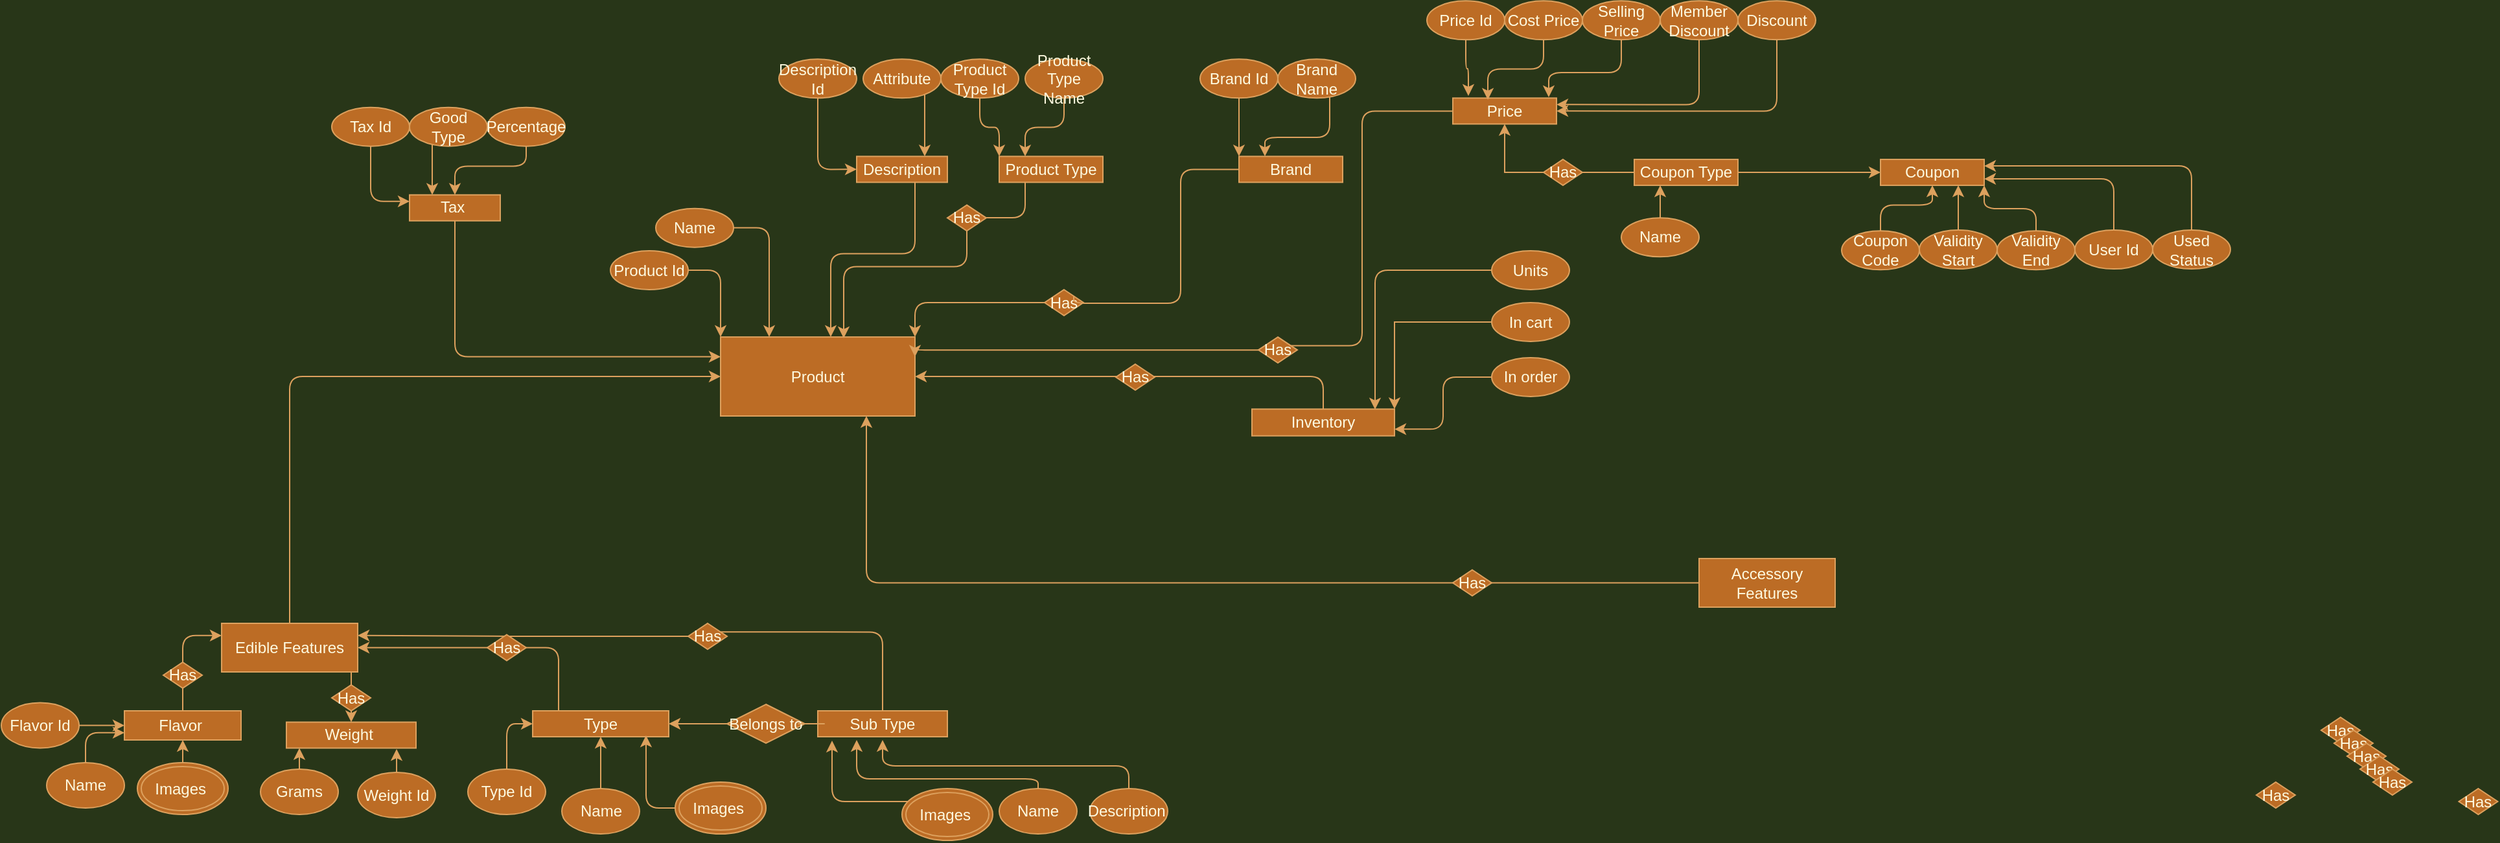 <mxfile version="15.2.7" type="github">
  <diagram id="o0DlsNENsoFimQwdIdRT" name="Page-1">
    <mxGraphModel dx="2274" dy="828" grid="1" gridSize="10" guides="1" tooltips="1" connect="1" arrows="1" fold="1" page="0" pageScale="1" pageWidth="850" pageHeight="1100" background="#283618" math="0" shadow="0">
      <root>
        <mxCell id="0" />
        <mxCell id="1" parent="0" />
        <mxCell id="1HTSOsvzioREoPSIAo-s-49" style="edgeStyle=orthogonalEdgeStyle;curved=0;rounded=1;sketch=0;orthogonalLoop=1;jettySize=auto;html=1;entryX=1;entryY=0.5;entryDx=0;entryDy=0;fontColor=#FEFAE0;strokeColor=#DDA15E;fillColor=#BC6C25;labelBackgroundColor=#283618;" parent="1" source="IQcZgMmbsIFZZEIsL7-R-3" target="6ZJNAHarv_-wQdy6G1yE-23" edge="1">
          <mxGeometry relative="1" as="geometry">
            <Array as="points">
              <mxPoint x="660" y="370" />
            </Array>
          </mxGeometry>
        </mxCell>
        <mxCell id="IQcZgMmbsIFZZEIsL7-R-3" value="Inventory" style="rounded=0;whiteSpace=wrap;html=1;fillColor=#BC6C25;strokeColor=#DDA15E;fontColor=#FEFAE0;" parent="1" vertex="1">
          <mxGeometry x="605" y="394.68" width="110" height="20.63" as="geometry" />
        </mxCell>
        <mxCell id="1HTSOsvzioREoPSIAo-s-165" style="edgeStyle=orthogonalEdgeStyle;sketch=0;orthogonalLoop=1;jettySize=auto;html=1;entryX=0.25;entryY=0;entryDx=0;entryDy=0;fontColor=#FEFAE0;strokeColor=#DDA15E;fillColor=#BC6C25;labelBackgroundColor=#283618;" parent="1" source="IQcZgMmbsIFZZEIsL7-R-6" target="6ZJNAHarv_-wQdy6G1yE-23" edge="1">
          <mxGeometry relative="1" as="geometry">
            <Array as="points">
              <mxPoint x="233" y="255" />
            </Array>
          </mxGeometry>
        </mxCell>
        <mxCell id="IQcZgMmbsIFZZEIsL7-R-6" value="Name" style="ellipse;whiteSpace=wrap;html=1;rotation=0;fillColor=#BC6C25;strokeColor=#DDA15E;fontColor=#FEFAE0;" parent="1" vertex="1">
          <mxGeometry x="145" y="239.84" width="60" height="30" as="geometry" />
        </mxCell>
        <mxCell id="1HTSOsvzioREoPSIAo-s-164" style="edgeStyle=orthogonalEdgeStyle;sketch=0;orthogonalLoop=1;jettySize=auto;html=1;entryX=0;entryY=0;entryDx=0;entryDy=0;fontColor=#FEFAE0;strokeColor=#DDA15E;fillColor=#BC6C25;labelBackgroundColor=#283618;" parent="1" source="IQcZgMmbsIFZZEIsL7-R-14" target="6ZJNAHarv_-wQdy6G1yE-23" edge="1">
          <mxGeometry relative="1" as="geometry" />
        </mxCell>
        <mxCell id="IQcZgMmbsIFZZEIsL7-R-14" value="Product Id" style="ellipse;whiteSpace=wrap;html=1;rotation=0;fillColor=#BC6C25;strokeColor=#DDA15E;fontColor=#FEFAE0;" parent="1" vertex="1">
          <mxGeometry x="110" y="272.5" width="60" height="30" as="geometry" />
        </mxCell>
        <mxCell id="1HTSOsvzioREoPSIAo-s-28" style="edgeStyle=orthogonalEdgeStyle;curved=0;rounded=1;sketch=0;orthogonalLoop=1;jettySize=auto;html=1;fontColor=#FEFAE0;strokeColor=#DDA15E;fillColor=#BC6C25;labelBackgroundColor=#283618;" parent="1" source="6ZJNAHarv_-wQdy6G1yE-3" edge="1">
          <mxGeometry relative="1" as="geometry">
            <mxPoint x="700" y="395" as="targetPoint" />
            <Array as="points">
              <mxPoint x="700" y="288" />
              <mxPoint x="700" y="395" />
            </Array>
          </mxGeometry>
        </mxCell>
        <mxCell id="6ZJNAHarv_-wQdy6G1yE-3" value="Units" style="ellipse;whiteSpace=wrap;html=1;rotation=0;fillColor=#BC6C25;strokeColor=#DDA15E;fontColor=#FEFAE0;" parent="1" vertex="1">
          <mxGeometry x="790" y="272.5" width="60" height="30" as="geometry" />
        </mxCell>
        <mxCell id="6ZJNAHarv_-wQdy6G1yE-10" style="edgeStyle=orthogonalEdgeStyle;rounded=0;orthogonalLoop=1;jettySize=auto;html=1;entryX=1;entryY=0;entryDx=0;entryDy=0;fontColor=#FEFAE0;strokeColor=#DDA15E;labelBackgroundColor=#283618;" parent="1" source="6ZJNAHarv_-wQdy6G1yE-5" target="IQcZgMmbsIFZZEIsL7-R-3" edge="1">
          <mxGeometry relative="1" as="geometry" />
        </mxCell>
        <mxCell id="6ZJNAHarv_-wQdy6G1yE-5" value="In cart" style="ellipse;whiteSpace=wrap;html=1;rotation=0;fillColor=#BC6C25;strokeColor=#DDA15E;fontColor=#FEFAE0;" parent="1" vertex="1">
          <mxGeometry x="790" y="312.5" width="60" height="30" as="geometry" />
        </mxCell>
        <mxCell id="1HTSOsvzioREoPSIAo-s-30" style="edgeStyle=orthogonalEdgeStyle;curved=0;rounded=1;sketch=0;orthogonalLoop=1;jettySize=auto;html=1;entryX=1;entryY=0.75;entryDx=0;entryDy=0;fontColor=#FEFAE0;strokeColor=#DDA15E;fillColor=#BC6C25;labelBackgroundColor=#283618;" parent="1" source="6ZJNAHarv_-wQdy6G1yE-6" target="IQcZgMmbsIFZZEIsL7-R-3" edge="1">
          <mxGeometry relative="1" as="geometry" />
        </mxCell>
        <mxCell id="6ZJNAHarv_-wQdy6G1yE-6" value="In order" style="ellipse;whiteSpace=wrap;html=1;rotation=0;fillColor=#BC6C25;strokeColor=#DDA15E;fontColor=#FEFAE0;" parent="1" vertex="1">
          <mxGeometry x="790" y="355" width="60" height="30" as="geometry" />
        </mxCell>
        <mxCell id="6ZJNAHarv_-wQdy6G1yE-23" value="Product" style="whiteSpace=wrap;html=1;align=center;fontColor=#FEFAE0;fillColor=#BC6C25;strokeColor=#DDA15E;" parent="1" vertex="1">
          <mxGeometry x="195" y="339.05" width="150" height="60.95" as="geometry" />
        </mxCell>
        <mxCell id="1HTSOsvzioREoPSIAo-s-58" style="edgeStyle=orthogonalEdgeStyle;curved=0;rounded=1;sketch=0;orthogonalLoop=1;jettySize=auto;html=1;entryX=1;entryY=0.5;entryDx=0;entryDy=0;fontColor=#FEFAE0;strokeColor=#DDA15E;fillColor=#BC6C25;startArrow=none;labelBackgroundColor=#283618;" parent="1" source="1HTSOsvzioREoPSIAo-s-92" target="1HTSOsvzioREoPSIAo-s-47" edge="1">
          <mxGeometry relative="1" as="geometry" />
        </mxCell>
        <mxCell id="5yPDVFOMv4cVIeS-5JL2-1" value="Type" style="whiteSpace=wrap;html=1;fillColor=#BC6C25;strokeColor=#DDA15E;fontColor=#FEFAE0;" parent="1" vertex="1">
          <mxGeometry x="50" y="627.5" width="105" height="20" as="geometry" />
        </mxCell>
        <mxCell id="1HTSOsvzioREoPSIAo-s-51" style="edgeStyle=orthogonalEdgeStyle;curved=0;rounded=1;sketch=0;orthogonalLoop=1;jettySize=auto;html=1;entryX=1;entryY=0.5;entryDx=0;entryDy=0;fontColor=#FEFAE0;strokeColor=#DDA15E;fillColor=#BC6C25;startArrow=none;labelBackgroundColor=#283618;" parent="1" source="1HTSOsvzioREoPSIAo-s-97" target="5yPDVFOMv4cVIeS-5JL2-1" edge="1">
          <mxGeometry relative="1" as="geometry" />
        </mxCell>
        <mxCell id="1HTSOsvzioREoPSIAo-s-59" style="edgeStyle=orthogonalEdgeStyle;curved=0;rounded=1;sketch=0;orthogonalLoop=1;jettySize=auto;html=1;entryX=1;entryY=0.25;entryDx=0;entryDy=0;fontColor=#FEFAE0;strokeColor=#DDA15E;fillColor=#BC6C25;startArrow=none;labelBackgroundColor=#283618;" parent="1" source="1HTSOsvzioREoPSIAo-s-93" target="1HTSOsvzioREoPSIAo-s-47" edge="1">
          <mxGeometry relative="1" as="geometry">
            <Array as="points" />
          </mxGeometry>
        </mxCell>
        <mxCell id="5yPDVFOMv4cVIeS-5JL2-2" value="Sub Type" style="whiteSpace=wrap;html=1;fillColor=#BC6C25;strokeColor=#DDA15E;fontColor=#FEFAE0;" parent="1" vertex="1">
          <mxGeometry x="270" y="627.5" width="100" height="20" as="geometry" />
        </mxCell>
        <mxCell id="1HTSOsvzioREoPSIAo-s-56" style="edgeStyle=orthogonalEdgeStyle;curved=0;rounded=1;sketch=0;orthogonalLoop=1;jettySize=auto;html=1;entryX=0;entryY=0.25;entryDx=0;entryDy=0;fontColor=#FEFAE0;strokeColor=#DDA15E;fillColor=#BC6C25;labelBackgroundColor=#283618;" parent="1" source="5yPDVFOMv4cVIeS-5JL2-8" target="1HTSOsvzioREoPSIAo-s-47" edge="1">
          <mxGeometry relative="1" as="geometry" />
        </mxCell>
        <mxCell id="5yPDVFOMv4cVIeS-5JL2-8" value="Flavor&amp;nbsp;" style="whiteSpace=wrap;html=1;fillColor=#BC6C25;strokeColor=#DDA15E;fontColor=#FEFAE0;" parent="1" vertex="1">
          <mxGeometry x="-265" y="627.5" width="90" height="22.5" as="geometry" />
        </mxCell>
        <mxCell id="1HTSOsvzioREoPSIAo-s-57" style="edgeStyle=orthogonalEdgeStyle;curved=0;rounded=1;sketch=0;orthogonalLoop=1;jettySize=auto;html=1;entryX=1;entryY=0.75;entryDx=0;entryDy=0;fontColor=#FEFAE0;strokeColor=#DDA15E;fillColor=#BC6C25;startArrow=none;labelBackgroundColor=#283618;" parent="1" source="1HTSOsvzioREoPSIAo-s-85" target="1HTSOsvzioREoPSIAo-s-47" edge="1">
          <mxGeometry relative="1" as="geometry" />
        </mxCell>
        <mxCell id="5yPDVFOMv4cVIeS-5JL2-9" value="Weight&amp;nbsp;" style="whiteSpace=wrap;html=1;fillColor=#BC6C25;strokeColor=#DDA15E;fontColor=#FEFAE0;" parent="1" vertex="1">
          <mxGeometry x="-140" y="636.25" width="100" height="20" as="geometry" />
        </mxCell>
        <mxCell id="1HTSOsvzioREoPSIAo-s-80" style="edgeStyle=orthogonalEdgeStyle;curved=0;rounded=1;sketch=0;orthogonalLoop=1;jettySize=auto;html=1;entryX=0.11;entryY=1.15;entryDx=0;entryDy=0;entryPerimeter=0;fontColor=#FEFAE0;strokeColor=#DDA15E;fillColor=#BC6C25;labelBackgroundColor=#283618;" parent="1" source="5yPDVFOMv4cVIeS-5JL2-30" target="5yPDVFOMv4cVIeS-5JL2-2" edge="1">
          <mxGeometry relative="1" as="geometry">
            <Array as="points">
              <mxPoint x="281" y="697.5" />
            </Array>
          </mxGeometry>
        </mxCell>
        <mxCell id="5yPDVFOMv4cVIeS-5JL2-30" value="Images&amp;nbsp;" style="ellipse;shape=doubleEllipse;margin=3;whiteSpace=wrap;html=1;align=center;rounded=0;sketch=0;fontColor=#FEFAE0;strokeColor=#DDA15E;fillColor=#BC6C25;" parent="1" vertex="1">
          <mxGeometry x="335" y="687.5" width="70" height="40" as="geometry" />
        </mxCell>
        <mxCell id="1HTSOsvzioREoPSIAo-s-102" style="edgeStyle=orthogonalEdgeStyle;curved=0;rounded=1;sketch=0;orthogonalLoop=1;jettySize=auto;html=1;fontColor=#FEFAE0;strokeColor=#DDA15E;fillColor=#BC6C25;labelBackgroundColor=#283618;" parent="1" source="5yPDVFOMv4cVIeS-5JL2-31" edge="1">
          <mxGeometry relative="1" as="geometry">
            <mxPoint x="320" y="650" as="targetPoint" />
            <Array as="points">
              <mxPoint x="510" y="670" />
              <mxPoint x="320" y="670" />
            </Array>
          </mxGeometry>
        </mxCell>
        <mxCell id="5yPDVFOMv4cVIeS-5JL2-31" value="Description&amp;nbsp;" style="ellipse;whiteSpace=wrap;html=1;rotation=0;fillColor=#BC6C25;strokeColor=#DDA15E;fontColor=#FEFAE0;" parent="1" vertex="1">
          <mxGeometry x="480" y="687.5" width="60" height="35" as="geometry" />
        </mxCell>
        <mxCell id="1HTSOsvzioREoPSIAo-s-101" style="edgeStyle=orthogonalEdgeStyle;curved=0;rounded=1;sketch=0;orthogonalLoop=1;jettySize=auto;html=1;fontColor=#FEFAE0;strokeColor=#DDA15E;fillColor=#BC6C25;labelBackgroundColor=#283618;" parent="1" source="5yPDVFOMv4cVIeS-5JL2-32" edge="1">
          <mxGeometry relative="1" as="geometry">
            <mxPoint x="300" y="650" as="targetPoint" />
            <Array as="points">
              <mxPoint x="440" y="680" />
              <mxPoint x="300" y="680" />
            </Array>
          </mxGeometry>
        </mxCell>
        <mxCell id="5yPDVFOMv4cVIeS-5JL2-32" value="Name" style="ellipse;whiteSpace=wrap;html=1;rotation=0;fillColor=#BC6C25;strokeColor=#DDA15E;fontColor=#FEFAE0;" parent="1" vertex="1">
          <mxGeometry x="410" y="687.5" width="60" height="35" as="geometry" />
        </mxCell>
        <mxCell id="1HTSOsvzioREoPSIAo-s-9" style="edgeStyle=orthogonalEdgeStyle;curved=0;rounded=1;sketch=0;orthogonalLoop=1;jettySize=auto;html=1;fontColor=#FEFAE0;strokeColor=#DDA15E;fillColor=#BC6C25;labelBackgroundColor=#283618;" parent="1" source="1HTSOsvzioREoPSIAo-s-4" edge="1">
          <mxGeometry relative="1" as="geometry">
            <mxPoint x="280" y="339" as="targetPoint" />
            <Array as="points">
              <mxPoint x="345" y="274.68" />
              <mxPoint x="280" y="274.68" />
            </Array>
          </mxGeometry>
        </mxCell>
        <mxCell id="1HTSOsvzioREoPSIAo-s-4" value="Description" style="whiteSpace=wrap;html=1;align=center;fillColor=#BC6C25;strokeColor=#DDA15E;fontColor=#FEFAE0;" parent="1" vertex="1">
          <mxGeometry x="300" y="199.68" width="70" height="20" as="geometry" />
        </mxCell>
        <mxCell id="1HTSOsvzioREoPSIAo-s-10" style="edgeStyle=orthogonalEdgeStyle;curved=0;rounded=1;sketch=0;orthogonalLoop=1;jettySize=auto;html=1;fontColor=#FEFAE0;strokeColor=#DDA15E;fillColor=#BC6C25;startArrow=none;labelBackgroundColor=#283618;" parent="1" source="1HTSOsvzioREoPSIAo-s-91" edge="1">
          <mxGeometry relative="1" as="geometry">
            <mxPoint x="290" y="340" as="targetPoint" />
            <Array as="points">
              <mxPoint x="290" y="284.68" />
            </Array>
          </mxGeometry>
        </mxCell>
        <mxCell id="1HTSOsvzioREoPSIAo-s-5" value="Product Type" style="whiteSpace=wrap;html=1;align=center;fillColor=#BC6C25;strokeColor=#DDA15E;fontColor=#FEFAE0;" parent="1" vertex="1">
          <mxGeometry x="410" y="199.68" width="80" height="20" as="geometry" />
        </mxCell>
        <mxCell id="1HTSOsvzioREoPSIAo-s-11" style="edgeStyle=orthogonalEdgeStyle;curved=0;rounded=1;sketch=0;orthogonalLoop=1;jettySize=auto;html=1;entryX=1;entryY=0;entryDx=0;entryDy=0;fontColor=#FEFAE0;strokeColor=#DDA15E;fillColor=#BC6C25;startArrow=none;labelBackgroundColor=#283618;" parent="1" source="1HTSOsvzioREoPSIAo-s-90" target="6ZJNAHarv_-wQdy6G1yE-23" edge="1">
          <mxGeometry relative="1" as="geometry">
            <Array as="points" />
          </mxGeometry>
        </mxCell>
        <mxCell id="1HTSOsvzioREoPSIAo-s-6" value="Brand" style="whiteSpace=wrap;html=1;align=center;fillColor=#BC6C25;strokeColor=#DDA15E;fontColor=#FEFAE0;" parent="1" vertex="1">
          <mxGeometry x="595" y="199.68" width="80" height="20" as="geometry" />
        </mxCell>
        <mxCell id="1HTSOsvzioREoPSIAo-s-12" style="edgeStyle=orthogonalEdgeStyle;curved=0;rounded=1;sketch=0;orthogonalLoop=1;jettySize=auto;html=1;exitX=0.5;exitY=1;exitDx=0;exitDy=0;fontColor=#FEFAE0;strokeColor=#DDA15E;fillColor=#BC6C25;labelBackgroundColor=#283618;" parent="1" source="1HTSOsvzioREoPSIAo-s-5" target="1HTSOsvzioREoPSIAo-s-5" edge="1">
          <mxGeometry relative="1" as="geometry" />
        </mxCell>
        <mxCell id="1HTSOsvzioREoPSIAo-s-15" style="edgeStyle=orthogonalEdgeStyle;curved=0;rounded=1;sketch=0;orthogonalLoop=1;jettySize=auto;html=1;entryX=0;entryY=0.5;entryDx=0;entryDy=0;fontColor=#FEFAE0;strokeColor=#DDA15E;fillColor=#BC6C25;labelBackgroundColor=#283618;" parent="1" source="1HTSOsvzioREoPSIAo-s-13" target="1HTSOsvzioREoPSIAo-s-4" edge="1">
          <mxGeometry relative="1" as="geometry" />
        </mxCell>
        <mxCell id="1HTSOsvzioREoPSIAo-s-13" value="Description Id" style="ellipse;whiteSpace=wrap;html=1;rotation=0;fillColor=#BC6C25;strokeColor=#DDA15E;fontColor=#FEFAE0;" parent="1" vertex="1">
          <mxGeometry x="240" y="124.68" width="60" height="30" as="geometry" />
        </mxCell>
        <mxCell id="1HTSOsvzioREoPSIAo-s-16" style="edgeStyle=orthogonalEdgeStyle;curved=0;rounded=1;sketch=0;orthogonalLoop=1;jettySize=auto;html=1;entryX=0.75;entryY=0;entryDx=0;entryDy=0;fontColor=#FEFAE0;strokeColor=#DDA15E;fillColor=#BC6C25;labelBackgroundColor=#283618;" parent="1" source="1HTSOsvzioREoPSIAo-s-14" target="1HTSOsvzioREoPSIAo-s-4" edge="1">
          <mxGeometry relative="1" as="geometry">
            <Array as="points">
              <mxPoint x="353" y="180" />
            </Array>
          </mxGeometry>
        </mxCell>
        <mxCell id="1HTSOsvzioREoPSIAo-s-14" value="Attribute" style="ellipse;whiteSpace=wrap;html=1;rotation=0;fillColor=#BC6C25;strokeColor=#DDA15E;fontColor=#FEFAE0;" parent="1" vertex="1">
          <mxGeometry x="305" y="124.68" width="60" height="30" as="geometry" />
        </mxCell>
        <mxCell id="1HTSOsvzioREoPSIAo-s-19" style="edgeStyle=orthogonalEdgeStyle;curved=0;rounded=1;sketch=0;orthogonalLoop=1;jettySize=auto;html=1;fontColor=#FEFAE0;strokeColor=#DDA15E;fillColor=#BC6C25;entryX=0;entryY=0;entryDx=0;entryDy=0;labelBackgroundColor=#283618;" parent="1" source="1HTSOsvzioREoPSIAo-s-17" target="1HTSOsvzioREoPSIAo-s-5" edge="1">
          <mxGeometry relative="1" as="geometry">
            <mxPoint x="410" y="194.68" as="targetPoint" />
          </mxGeometry>
        </mxCell>
        <mxCell id="1HTSOsvzioREoPSIAo-s-17" value="Product Type Id" style="ellipse;whiteSpace=wrap;html=1;rotation=0;fillColor=#BC6C25;strokeColor=#DDA15E;fontColor=#FEFAE0;" parent="1" vertex="1">
          <mxGeometry x="365" y="124.68" width="60" height="30" as="geometry" />
        </mxCell>
        <mxCell id="1HTSOsvzioREoPSIAo-s-20" style="edgeStyle=orthogonalEdgeStyle;curved=0;rounded=1;sketch=0;orthogonalLoop=1;jettySize=auto;html=1;entryX=0.25;entryY=0;entryDx=0;entryDy=0;fontColor=#FEFAE0;strokeColor=#DDA15E;fillColor=#BC6C25;labelBackgroundColor=#283618;" parent="1" source="1HTSOsvzioREoPSIAo-s-18" target="1HTSOsvzioREoPSIAo-s-5" edge="1">
          <mxGeometry relative="1" as="geometry" />
        </mxCell>
        <mxCell id="1HTSOsvzioREoPSIAo-s-18" value="Product Type Name" style="ellipse;whiteSpace=wrap;html=1;rotation=0;fillColor=#BC6C25;strokeColor=#DDA15E;fontColor=#FEFAE0;" parent="1" vertex="1">
          <mxGeometry x="430" y="124.68" width="60" height="30" as="geometry" />
        </mxCell>
        <mxCell id="1HTSOsvzioREoPSIAo-s-25" style="edgeStyle=orthogonalEdgeStyle;curved=0;rounded=1;sketch=0;orthogonalLoop=1;jettySize=auto;html=1;entryX=0.25;entryY=0;entryDx=0;entryDy=0;fontColor=#FEFAE0;strokeColor=#DDA15E;fillColor=#BC6C25;labelBackgroundColor=#283618;" parent="1" source="1HTSOsvzioREoPSIAo-s-21" target="1HTSOsvzioREoPSIAo-s-6" edge="1">
          <mxGeometry relative="1" as="geometry">
            <Array as="points">
              <mxPoint x="665" y="185" />
              <mxPoint x="615" y="185" />
            </Array>
          </mxGeometry>
        </mxCell>
        <mxCell id="1HTSOsvzioREoPSIAo-s-21" value="Brand Name" style="ellipse;whiteSpace=wrap;html=1;rotation=0;fillColor=#BC6C25;strokeColor=#DDA15E;fontColor=#FEFAE0;" parent="1" vertex="1">
          <mxGeometry x="625" y="124.68" width="60" height="30" as="geometry" />
        </mxCell>
        <mxCell id="1HTSOsvzioREoPSIAo-s-24" style="edgeStyle=orthogonalEdgeStyle;curved=0;rounded=1;sketch=0;orthogonalLoop=1;jettySize=auto;html=1;entryX=0;entryY=0;entryDx=0;entryDy=0;fontColor=#FEFAE0;strokeColor=#DDA15E;fillColor=#BC6C25;labelBackgroundColor=#283618;" parent="1" source="1HTSOsvzioREoPSIAo-s-22" target="1HTSOsvzioREoPSIAo-s-6" edge="1">
          <mxGeometry relative="1" as="geometry" />
        </mxCell>
        <mxCell id="1HTSOsvzioREoPSIAo-s-22" value="Brand Id" style="ellipse;whiteSpace=wrap;html=1;rotation=0;fillColor=#BC6C25;strokeColor=#DDA15E;fontColor=#FEFAE0;" parent="1" vertex="1">
          <mxGeometry x="565" y="124.68" width="60" height="30" as="geometry" />
        </mxCell>
        <mxCell id="1HTSOsvzioREoPSIAo-s-48" style="edgeStyle=orthogonalEdgeStyle;curved=0;rounded=1;sketch=0;orthogonalLoop=1;jettySize=auto;html=1;entryX=1;entryY=0.25;entryDx=0;entryDy=0;fontColor=#FEFAE0;strokeColor=#DDA15E;fillColor=#BC6C25;startArrow=none;labelBackgroundColor=#283618;" parent="1" source="1HTSOsvzioREoPSIAo-s-89" target="6ZJNAHarv_-wQdy6G1yE-23" edge="1">
          <mxGeometry relative="1" as="geometry">
            <Array as="points">
              <mxPoint x="345" y="350" />
            </Array>
          </mxGeometry>
        </mxCell>
        <mxCell id="1HTSOsvzioREoPSIAo-s-31" value="Price" style="whiteSpace=wrap;html=1;align=center;fillColor=#BC6C25;strokeColor=#DDA15E;fontColor=#FEFAE0;" parent="1" vertex="1">
          <mxGeometry x="760" y="154.68" width="80" height="20" as="geometry" />
        </mxCell>
        <mxCell id="1HTSOsvzioREoPSIAo-s-35" style="edgeStyle=orthogonalEdgeStyle;curved=0;rounded=1;sketch=0;orthogonalLoop=1;jettySize=auto;html=1;entryX=0.15;entryY=-0.084;entryDx=0;entryDy=0;entryPerimeter=0;fontColor=#FEFAE0;strokeColor=#DDA15E;fillColor=#BC6C25;labelBackgroundColor=#283618;" parent="1" source="1HTSOsvzioREoPSIAo-s-32" target="1HTSOsvzioREoPSIAo-s-31" edge="1">
          <mxGeometry relative="1" as="geometry">
            <Array as="points">
              <mxPoint x="770" y="132" />
              <mxPoint x="772" y="132" />
            </Array>
          </mxGeometry>
        </mxCell>
        <mxCell id="1HTSOsvzioREoPSIAo-s-32" value="Price Id" style="ellipse;whiteSpace=wrap;html=1;rotation=0;fillColor=#BC6C25;strokeColor=#DDA15E;fontColor=#FEFAE0;" parent="1" vertex="1">
          <mxGeometry x="740" y="79.68" width="60" height="30" as="geometry" />
        </mxCell>
        <mxCell id="1HTSOsvzioREoPSIAo-s-36" style="edgeStyle=orthogonalEdgeStyle;curved=0;rounded=1;sketch=0;orthogonalLoop=1;jettySize=auto;html=1;entryX=0.338;entryY=0.066;entryDx=0;entryDy=0;entryPerimeter=0;fontColor=#FEFAE0;strokeColor=#DDA15E;fillColor=#BC6C25;labelBackgroundColor=#283618;" parent="1" source="1HTSOsvzioREoPSIAo-s-33" target="1HTSOsvzioREoPSIAo-s-31" edge="1">
          <mxGeometry relative="1" as="geometry" />
        </mxCell>
        <mxCell id="1HTSOsvzioREoPSIAo-s-33" value="Cost Price" style="ellipse;whiteSpace=wrap;html=1;rotation=0;fillColor=#BC6C25;strokeColor=#DDA15E;fontColor=#FEFAE0;" parent="1" vertex="1">
          <mxGeometry x="800" y="79.68" width="60" height="30" as="geometry" />
        </mxCell>
        <mxCell id="1HTSOsvzioREoPSIAo-s-37" style="edgeStyle=orthogonalEdgeStyle;curved=0;rounded=1;sketch=0;orthogonalLoop=1;jettySize=auto;html=1;entryX=0.925;entryY=-0.034;entryDx=0;entryDy=0;entryPerimeter=0;fontColor=#FEFAE0;strokeColor=#DDA15E;fillColor=#BC6C25;labelBackgroundColor=#283618;" parent="1" source="1HTSOsvzioREoPSIAo-s-34" target="1HTSOsvzioREoPSIAo-s-31" edge="1">
          <mxGeometry relative="1" as="geometry">
            <Array as="points">
              <mxPoint x="890" y="135" />
              <mxPoint x="834" y="135" />
            </Array>
          </mxGeometry>
        </mxCell>
        <mxCell id="1HTSOsvzioREoPSIAo-s-34" value="Selling Price" style="ellipse;whiteSpace=wrap;html=1;rotation=0;fillColor=#BC6C25;strokeColor=#DDA15E;fontColor=#FEFAE0;" parent="1" vertex="1">
          <mxGeometry x="860" y="79.68" width="60" height="30" as="geometry" />
        </mxCell>
        <mxCell id="1HTSOsvzioREoPSIAo-s-40" style="edgeStyle=orthogonalEdgeStyle;curved=0;rounded=1;sketch=0;orthogonalLoop=1;jettySize=auto;html=1;entryX=0;entryY=0.25;entryDx=0;entryDy=0;fontColor=#FEFAE0;strokeColor=#DDA15E;fillColor=#BC6C25;labelBackgroundColor=#283618;" parent="1" source="1HTSOsvzioREoPSIAo-s-39" target="6ZJNAHarv_-wQdy6G1yE-23" edge="1">
          <mxGeometry relative="1" as="geometry">
            <Array as="points">
              <mxPoint x="-10" y="354" />
            </Array>
          </mxGeometry>
        </mxCell>
        <mxCell id="1HTSOsvzioREoPSIAo-s-39" value="Tax&amp;nbsp;" style="whiteSpace=wrap;html=1;align=center;fillColor=#BC6C25;strokeColor=#DDA15E;fontColor=#FEFAE0;" parent="1" vertex="1">
          <mxGeometry x="-45" y="229.37" width="70" height="20" as="geometry" />
        </mxCell>
        <mxCell id="1HTSOsvzioREoPSIAo-s-44" style="edgeStyle=orthogonalEdgeStyle;curved=0;rounded=1;sketch=0;orthogonalLoop=1;jettySize=auto;html=1;entryX=0;entryY=0.25;entryDx=0;entryDy=0;fontColor=#FEFAE0;strokeColor=#DDA15E;fillColor=#BC6C25;labelBackgroundColor=#283618;" parent="1" source="1HTSOsvzioREoPSIAo-s-41" target="1HTSOsvzioREoPSIAo-s-39" edge="1">
          <mxGeometry relative="1" as="geometry" />
        </mxCell>
        <mxCell id="1HTSOsvzioREoPSIAo-s-41" value="Tax Id" style="ellipse;whiteSpace=wrap;html=1;rotation=0;fillColor=#BC6C25;strokeColor=#DDA15E;fontColor=#FEFAE0;" parent="1" vertex="1">
          <mxGeometry x="-105" y="161.87" width="60" height="30" as="geometry" />
        </mxCell>
        <mxCell id="1HTSOsvzioREoPSIAo-s-45" style="edgeStyle=orthogonalEdgeStyle;curved=0;rounded=1;sketch=0;orthogonalLoop=1;jettySize=auto;html=1;entryX=0.25;entryY=0;entryDx=0;entryDy=0;fontColor=#FEFAE0;strokeColor=#DDA15E;fillColor=#BC6C25;labelBackgroundColor=#283618;" parent="1" source="1HTSOsvzioREoPSIAo-s-42" target="1HTSOsvzioREoPSIAo-s-39" edge="1">
          <mxGeometry relative="1" as="geometry">
            <Array as="points">
              <mxPoint x="-27" y="212.19" />
            </Array>
          </mxGeometry>
        </mxCell>
        <mxCell id="1HTSOsvzioREoPSIAo-s-42" value="Good Type" style="ellipse;whiteSpace=wrap;html=1;rotation=0;fillColor=#BC6C25;strokeColor=#DDA15E;fontColor=#FEFAE0;" parent="1" vertex="1">
          <mxGeometry x="-45" y="161.87" width="60" height="30" as="geometry" />
        </mxCell>
        <mxCell id="1HTSOsvzioREoPSIAo-s-46" style="edgeStyle=orthogonalEdgeStyle;curved=0;rounded=1;sketch=0;orthogonalLoop=1;jettySize=auto;html=1;fontColor=#FEFAE0;strokeColor=#DDA15E;fillColor=#BC6C25;labelBackgroundColor=#283618;" parent="1" target="1HTSOsvzioREoPSIAo-s-39" edge="1">
          <mxGeometry relative="1" as="geometry">
            <mxPoint x="45" y="191.87" as="sourcePoint" />
            <Array as="points">
              <mxPoint x="45" y="207.19" />
              <mxPoint x="-10" y="207.19" />
            </Array>
          </mxGeometry>
        </mxCell>
        <mxCell id="1HTSOsvzioREoPSIAo-s-43" value="Percentage" style="ellipse;whiteSpace=wrap;html=1;rotation=0;fillColor=#BC6C25;strokeColor=#DDA15E;fontColor=#FEFAE0;" parent="1" vertex="1">
          <mxGeometry x="15" y="161.87" width="60" height="30" as="geometry" />
        </mxCell>
        <mxCell id="1HTSOsvzioREoPSIAo-s-169" style="edgeStyle=orthogonalEdgeStyle;sketch=0;orthogonalLoop=1;jettySize=auto;html=1;entryX=0;entryY=0.5;entryDx=0;entryDy=0;fontColor=#FEFAE0;strokeColor=#DDA15E;fillColor=#BC6C25;labelBackgroundColor=#283618;" parent="1" source="1HTSOsvzioREoPSIAo-s-47" target="6ZJNAHarv_-wQdy6G1yE-23" edge="1">
          <mxGeometry relative="1" as="geometry">
            <Array as="points">
              <mxPoint x="-137" y="370" />
            </Array>
          </mxGeometry>
        </mxCell>
        <mxCell id="1HTSOsvzioREoPSIAo-s-47" value="Edible Features" style="whiteSpace=wrap;html=1;fillColor=#BC6C25;strokeColor=#DDA15E;fontColor=#FEFAE0;" parent="1" vertex="1">
          <mxGeometry x="-190" y="560" width="105" height="37.5" as="geometry" />
        </mxCell>
        <mxCell id="1HTSOsvzioREoPSIAo-s-82" style="edgeStyle=orthogonalEdgeStyle;curved=0;rounded=1;sketch=0;orthogonalLoop=1;jettySize=auto;html=1;entryX=0.75;entryY=1;entryDx=0;entryDy=0;fontColor=#FEFAE0;strokeColor=#DDA15E;fillColor=#BC6C25;labelBackgroundColor=#283618;" parent="1" source="1HTSOsvzioREoPSIAo-s-50" target="6ZJNAHarv_-wQdy6G1yE-23" edge="1">
          <mxGeometry relative="1" as="geometry" />
        </mxCell>
        <mxCell id="1HTSOsvzioREoPSIAo-s-50" value="Accessory Features" style="whiteSpace=wrap;html=1;fillColor=#BC6C25;strokeColor=#DDA15E;fontColor=#FEFAE0;" parent="1" vertex="1">
          <mxGeometry x="950" y="510" width="105" height="37.5" as="geometry" />
        </mxCell>
        <mxCell id="1HTSOsvzioREoPSIAo-s-176" style="edgeStyle=orthogonalEdgeStyle;sketch=0;orthogonalLoop=1;jettySize=auto;html=1;entryX=0;entryY=0.75;entryDx=0;entryDy=0;fontColor=#FEFAE0;strokeColor=#DDA15E;fillColor=#BC6C25;labelBackgroundColor=#283618;" parent="1" source="1HTSOsvzioREoPSIAo-s-60" target="5yPDVFOMv4cVIeS-5JL2-8" edge="1">
          <mxGeometry relative="1" as="geometry" />
        </mxCell>
        <mxCell id="1HTSOsvzioREoPSIAo-s-60" value="Name" style="ellipse;whiteSpace=wrap;html=1;rotation=0;fillColor=#BC6C25;strokeColor=#DDA15E;fontColor=#FEFAE0;" parent="1" vertex="1">
          <mxGeometry x="-325" y="667.5" width="60" height="35" as="geometry" />
        </mxCell>
        <mxCell id="1HTSOsvzioREoPSIAo-s-68" style="edgeStyle=orthogonalEdgeStyle;curved=0;rounded=1;sketch=0;orthogonalLoop=1;jettySize=auto;html=1;entryX=0.5;entryY=1;entryDx=0;entryDy=0;fontColor=#FEFAE0;strokeColor=#DDA15E;fillColor=#BC6C25;labelBackgroundColor=#283618;" parent="1" source="1HTSOsvzioREoPSIAo-s-61" target="5yPDVFOMv4cVIeS-5JL2-8" edge="1">
          <mxGeometry relative="1" as="geometry" />
        </mxCell>
        <mxCell id="1HTSOsvzioREoPSIAo-s-61" value="Images&amp;nbsp;" style="ellipse;shape=doubleEllipse;margin=3;whiteSpace=wrap;html=1;align=center;rounded=0;sketch=0;fontColor=#FEFAE0;strokeColor=#DDA15E;fillColor=#BC6C25;" parent="1" vertex="1">
          <mxGeometry x="-255" y="667.5" width="70" height="40" as="geometry" />
        </mxCell>
        <mxCell id="1HTSOsvzioREoPSIAo-s-69" style="edgeStyle=orthogonalEdgeStyle;curved=0;rounded=1;sketch=0;orthogonalLoop=1;jettySize=auto;html=1;entryX=0.1;entryY=1;entryDx=0;entryDy=0;entryPerimeter=0;fontColor=#FEFAE0;strokeColor=#DDA15E;fillColor=#BC6C25;labelBackgroundColor=#283618;" parent="1" source="1HTSOsvzioREoPSIAo-s-62" target="5yPDVFOMv4cVIeS-5JL2-9" edge="1">
          <mxGeometry relative="1" as="geometry" />
        </mxCell>
        <mxCell id="1HTSOsvzioREoPSIAo-s-62" value="Grams" style="ellipse;whiteSpace=wrap;html=1;rotation=0;fillColor=#BC6C25;strokeColor=#DDA15E;fontColor=#FEFAE0;" parent="1" vertex="1">
          <mxGeometry x="-160" y="672.5" width="60" height="35" as="geometry" />
        </mxCell>
        <mxCell id="1HTSOsvzioREoPSIAo-s-168" style="edgeStyle=orthogonalEdgeStyle;sketch=0;orthogonalLoop=1;jettySize=auto;html=1;entryX=0.85;entryY=1.038;entryDx=0;entryDy=0;entryPerimeter=0;fontColor=#FEFAE0;strokeColor=#DDA15E;fillColor=#BC6C25;labelBackgroundColor=#283618;" parent="1" source="1HTSOsvzioREoPSIAo-s-63" target="5yPDVFOMv4cVIeS-5JL2-9" edge="1">
          <mxGeometry relative="1" as="geometry" />
        </mxCell>
        <mxCell id="1HTSOsvzioREoPSIAo-s-63" value="Weight Id" style="ellipse;whiteSpace=wrap;html=1;rotation=0;fillColor=#BC6C25;strokeColor=#DDA15E;fontColor=#FEFAE0;" parent="1" vertex="1">
          <mxGeometry x="-85" y="675" width="60" height="35" as="geometry" />
        </mxCell>
        <mxCell id="1HTSOsvzioREoPSIAo-s-66" style="rounded=1;sketch=0;orthogonalLoop=1;jettySize=auto;html=1;fontColor=#FEFAE0;strokeColor=#DDA15E;fillColor=#BC6C25;labelBackgroundColor=#283618;" parent="1" source="1HTSOsvzioREoPSIAo-s-65" target="5yPDVFOMv4cVIeS-5JL2-8" edge="1">
          <mxGeometry relative="1" as="geometry" />
        </mxCell>
        <mxCell id="1HTSOsvzioREoPSIAo-s-65" value="Flavor Id" style="ellipse;whiteSpace=wrap;html=1;rotation=0;fillColor=#BC6C25;strokeColor=#DDA15E;fontColor=#FEFAE0;" parent="1" vertex="1">
          <mxGeometry x="-360" y="621.25" width="60" height="35" as="geometry" />
        </mxCell>
        <mxCell id="1HTSOsvzioREoPSIAo-s-78" style="edgeStyle=orthogonalEdgeStyle;curved=0;rounded=1;sketch=0;orthogonalLoop=1;jettySize=auto;html=1;entryX=0;entryY=0.5;entryDx=0;entryDy=0;fontColor=#FEFAE0;strokeColor=#DDA15E;fillColor=#BC6C25;labelBackgroundColor=#283618;" parent="1" source="1HTSOsvzioREoPSIAo-s-73" target="5yPDVFOMv4cVIeS-5JL2-1" edge="1">
          <mxGeometry relative="1" as="geometry" />
        </mxCell>
        <mxCell id="1HTSOsvzioREoPSIAo-s-73" value="Type Id" style="ellipse;whiteSpace=wrap;html=1;rotation=0;fillColor=#BC6C25;strokeColor=#DDA15E;fontColor=#FEFAE0;" parent="1" vertex="1">
          <mxGeometry y="672.5" width="60" height="35" as="geometry" />
        </mxCell>
        <mxCell id="1HTSOsvzioREoPSIAo-s-77" style="edgeStyle=orthogonalEdgeStyle;curved=0;rounded=1;sketch=0;orthogonalLoop=1;jettySize=auto;html=1;entryX=0.5;entryY=1;entryDx=0;entryDy=0;fontColor=#FEFAE0;strokeColor=#DDA15E;fillColor=#BC6C25;labelBackgroundColor=#283618;" parent="1" source="1HTSOsvzioREoPSIAo-s-74" target="5yPDVFOMv4cVIeS-5JL2-1" edge="1">
          <mxGeometry relative="1" as="geometry" />
        </mxCell>
        <mxCell id="1HTSOsvzioREoPSIAo-s-74" value="Name" style="ellipse;whiteSpace=wrap;html=1;rotation=0;fillColor=#BC6C25;strokeColor=#DDA15E;fontColor=#FEFAE0;" parent="1" vertex="1">
          <mxGeometry x="72.5" y="687.5" width="60" height="35" as="geometry" />
        </mxCell>
        <mxCell id="1HTSOsvzioREoPSIAo-s-79" style="edgeStyle=orthogonalEdgeStyle;curved=0;rounded=1;sketch=0;orthogonalLoop=1;jettySize=auto;html=1;entryX=0.833;entryY=0.95;entryDx=0;entryDy=0;entryPerimeter=0;fontColor=#FEFAE0;strokeColor=#DDA15E;fillColor=#BC6C25;labelBackgroundColor=#283618;" parent="1" source="1HTSOsvzioREoPSIAo-s-75" target="5yPDVFOMv4cVIeS-5JL2-1" edge="1">
          <mxGeometry relative="1" as="geometry" />
        </mxCell>
        <mxCell id="1HTSOsvzioREoPSIAo-s-75" value="Images&amp;nbsp;" style="ellipse;shape=doubleEllipse;margin=3;whiteSpace=wrap;html=1;align=center;rounded=0;sketch=0;fontColor=#FEFAE0;strokeColor=#DDA15E;fillColor=#BC6C25;" parent="1" vertex="1">
          <mxGeometry x="160" y="682.5" width="70" height="40" as="geometry" />
        </mxCell>
        <mxCell id="1HTSOsvzioREoPSIAo-s-84" value="Has" style="shape=rhombus;perimeter=rhombusPerimeter;whiteSpace=wrap;html=1;align=center;rounded=0;sketch=0;fontColor=#FEFAE0;strokeColor=#DDA15E;fillColor=#BC6C25;" parent="1" vertex="1">
          <mxGeometry x="-235" y="590" width="30" height="20" as="geometry" />
        </mxCell>
        <mxCell id="1HTSOsvzioREoPSIAo-s-100" style="edgeStyle=orthogonalEdgeStyle;curved=0;rounded=1;sketch=0;orthogonalLoop=1;jettySize=auto;html=1;exitX=0.5;exitY=1;exitDx=0;exitDy=0;entryX=0.5;entryY=0;entryDx=0;entryDy=0;fontColor=#FEFAE0;strokeColor=#DDA15E;fillColor=#BC6C25;labelBackgroundColor=#283618;" parent="1" source="1HTSOsvzioREoPSIAo-s-85" target="5yPDVFOMv4cVIeS-5JL2-9" edge="1">
          <mxGeometry relative="1" as="geometry" />
        </mxCell>
        <mxCell id="1HTSOsvzioREoPSIAo-s-85" value="Has" style="shape=rhombus;perimeter=rhombusPerimeter;whiteSpace=wrap;html=1;align=center;rounded=0;sketch=0;fontColor=#FEFAE0;strokeColor=#DDA15E;fillColor=#BC6C25;" parent="1" vertex="1">
          <mxGeometry x="-105" y="607.5" width="30" height="20" as="geometry" />
        </mxCell>
        <mxCell id="1HTSOsvzioREoPSIAo-s-88" value="Has" style="shape=rhombus;perimeter=rhombusPerimeter;whiteSpace=wrap;html=1;align=center;rounded=0;sketch=0;fontColor=#FEFAE0;strokeColor=#DDA15E;fillColor=#BC6C25;" parent="1" vertex="1">
          <mxGeometry x="500" y="360" width="30" height="20" as="geometry" />
        </mxCell>
        <mxCell id="1HTSOsvzioREoPSIAo-s-93" value="Has" style="shape=rhombus;perimeter=rhombusPerimeter;whiteSpace=wrap;html=1;align=center;rounded=0;sketch=0;fontColor=#FEFAE0;strokeColor=#DDA15E;fillColor=#BC6C25;" parent="1" vertex="1">
          <mxGeometry x="170" y="560" width="30" height="20" as="geometry" />
        </mxCell>
        <mxCell id="1HTSOsvzioREoPSIAo-s-94" value="" style="edgeStyle=orthogonalEdgeStyle;curved=0;rounded=1;sketch=0;orthogonalLoop=1;jettySize=auto;html=1;entryX=1;entryY=0.25;entryDx=0;entryDy=0;fontColor=#FEFAE0;strokeColor=#DDA15E;fillColor=#BC6C25;endArrow=none;labelBackgroundColor=#283618;" parent="1" source="5yPDVFOMv4cVIeS-5JL2-2" target="1HTSOsvzioREoPSIAo-s-93" edge="1">
          <mxGeometry relative="1" as="geometry">
            <mxPoint x="270" y="637.5" as="sourcePoint" />
            <mxPoint x="-85" y="569.375" as="targetPoint" />
            <Array as="points">
              <mxPoint x="320" y="567" />
            </Array>
          </mxGeometry>
        </mxCell>
        <mxCell id="1HTSOsvzioREoPSIAo-s-92" value="Has" style="shape=rhombus;perimeter=rhombusPerimeter;whiteSpace=wrap;html=1;align=center;rounded=0;sketch=0;fontColor=#FEFAE0;strokeColor=#DDA15E;fillColor=#BC6C25;" parent="1" vertex="1">
          <mxGeometry x="15" y="568.75" width="30" height="20" as="geometry" />
        </mxCell>
        <mxCell id="1HTSOsvzioREoPSIAo-s-96" value="" style="edgeStyle=orthogonalEdgeStyle;curved=0;rounded=1;sketch=0;orthogonalLoop=1;jettySize=auto;html=1;entryX=1;entryY=0.5;entryDx=0;entryDy=0;fontColor=#FEFAE0;strokeColor=#DDA15E;fillColor=#BC6C25;endArrow=none;labelBackgroundColor=#283618;" parent="1" source="5yPDVFOMv4cVIeS-5JL2-1" target="1HTSOsvzioREoPSIAo-s-92" edge="1">
          <mxGeometry relative="1" as="geometry">
            <mxPoint x="72.5" y="637.5" as="sourcePoint" />
            <mxPoint x="-85" y="578.75" as="targetPoint" />
            <Array as="points">
              <mxPoint x="70" y="579" />
            </Array>
          </mxGeometry>
        </mxCell>
        <mxCell id="1HTSOsvzioREoPSIAo-s-97" value="Belongs to" style="shape=rhombus;perimeter=rhombusPerimeter;whiteSpace=wrap;html=1;align=center;rounded=0;sketch=0;fontColor=#FEFAE0;strokeColor=#DDA15E;fillColor=#BC6C25;" parent="1" vertex="1">
          <mxGeometry x="200" y="622.5" width="60" height="30" as="geometry" />
        </mxCell>
        <mxCell id="1HTSOsvzioREoPSIAo-s-98" value="" style="edgeStyle=orthogonalEdgeStyle;curved=0;rounded=1;sketch=0;orthogonalLoop=1;jettySize=auto;html=1;entryX=1;entryY=0.5;entryDx=0;entryDy=0;fontColor=#FEFAE0;strokeColor=#DDA15E;fillColor=#BC6C25;endArrow=none;labelBackgroundColor=#283618;" parent="1" source="5yPDVFOMv4cVIeS-5JL2-2" target="1HTSOsvzioREoPSIAo-s-97" edge="1">
          <mxGeometry relative="1" as="geometry">
            <mxPoint x="270" y="637.5" as="sourcePoint" />
            <mxPoint x="177.5" y="637.5" as="targetPoint" />
          </mxGeometry>
        </mxCell>
        <mxCell id="1HTSOsvzioREoPSIAo-s-90" value="Has" style="shape=rhombus;perimeter=rhombusPerimeter;whiteSpace=wrap;html=1;align=center;rounded=0;sketch=0;fontColor=#FEFAE0;strokeColor=#DDA15E;fillColor=#BC6C25;" parent="1" vertex="1">
          <mxGeometry x="445" y="302.5" width="30" height="20" as="geometry" />
        </mxCell>
        <mxCell id="1HTSOsvzioREoPSIAo-s-105" value="" style="edgeStyle=orthogonalEdgeStyle;curved=0;rounded=1;sketch=0;orthogonalLoop=1;jettySize=auto;html=1;entryX=1;entryY=0;entryDx=0;entryDy=0;fontColor=#FEFAE0;strokeColor=#DDA15E;fillColor=#BC6C25;endArrow=none;labelBackgroundColor=#283618;" parent="1" source="1HTSOsvzioREoPSIAo-s-6" target="1HTSOsvzioREoPSIAo-s-90" edge="1">
          <mxGeometry relative="1" as="geometry">
            <mxPoint x="550" y="219.68" as="sourcePoint" />
            <mxPoint x="345" y="339.05" as="targetPoint" />
            <Array as="points">
              <mxPoint x="550" y="210" />
              <mxPoint x="550" y="313" />
              <mxPoint x="468" y="313" />
            </Array>
          </mxGeometry>
        </mxCell>
        <mxCell id="1HTSOsvzioREoPSIAo-s-91" value="Has" style="shape=rhombus;perimeter=rhombusPerimeter;whiteSpace=wrap;html=1;align=center;rounded=0;sketch=0;fontColor=#FEFAE0;strokeColor=#DDA15E;fillColor=#BC6C25;" parent="1" vertex="1">
          <mxGeometry x="370" y="237.18" width="30" height="20" as="geometry" />
        </mxCell>
        <mxCell id="1HTSOsvzioREoPSIAo-s-108" value="" style="edgeStyle=orthogonalEdgeStyle;curved=0;rounded=1;sketch=0;orthogonalLoop=1;jettySize=auto;html=1;fontColor=#FEFAE0;strokeColor=#DDA15E;fillColor=#BC6C25;endArrow=none;labelBackgroundColor=#283618;" parent="1" source="1HTSOsvzioREoPSIAo-s-5" target="1HTSOsvzioREoPSIAo-s-91" edge="1">
          <mxGeometry relative="1" as="geometry">
            <mxPoint x="430" y="219.68" as="sourcePoint" />
            <mxPoint x="290" y="340" as="targetPoint" />
            <Array as="points">
              <mxPoint x="430" y="247" />
            </Array>
          </mxGeometry>
        </mxCell>
        <mxCell id="1HTSOsvzioREoPSIAo-s-89" value="Has" style="shape=rhombus;perimeter=rhombusPerimeter;whiteSpace=wrap;html=1;align=center;rounded=0;sketch=0;fontColor=#FEFAE0;strokeColor=#DDA15E;fillColor=#BC6C25;" parent="1" vertex="1">
          <mxGeometry x="610" y="339.05" width="30" height="20" as="geometry" />
        </mxCell>
        <mxCell id="1HTSOsvzioREoPSIAo-s-111" value="" style="edgeStyle=orthogonalEdgeStyle;curved=0;rounded=1;sketch=0;orthogonalLoop=1;jettySize=auto;html=1;entryX=1;entryY=0.25;entryDx=0;entryDy=0;fontColor=#FEFAE0;strokeColor=#DDA15E;fillColor=#BC6C25;endArrow=none;labelBackgroundColor=#283618;" parent="1" source="1HTSOsvzioREoPSIAo-s-31" target="1HTSOsvzioREoPSIAo-s-89" edge="1">
          <mxGeometry relative="1" as="geometry">
            <mxPoint x="690" y="219.68" as="sourcePoint" />
            <mxPoint x="345" y="354.287" as="targetPoint" />
            <Array as="points">
              <mxPoint x="690" y="165" />
              <mxPoint x="690" y="346" />
            </Array>
          </mxGeometry>
        </mxCell>
        <mxCell id="1HTSOsvzioREoPSIAo-s-112" value="Has" style="shape=rhombus;perimeter=rhombusPerimeter;whiteSpace=wrap;html=1;align=center;rounded=0;sketch=0;fontColor=#FEFAE0;strokeColor=#DDA15E;fillColor=#BC6C25;" parent="1" vertex="1">
          <mxGeometry x="1380" y="682.5" width="30" height="20" as="geometry" />
        </mxCell>
        <mxCell id="1HTSOsvzioREoPSIAo-s-113" value="Has" style="shape=rhombus;perimeter=rhombusPerimeter;whiteSpace=wrap;html=1;align=center;rounded=0;sketch=0;fontColor=#FEFAE0;strokeColor=#DDA15E;fillColor=#BC6C25;" parent="1" vertex="1">
          <mxGeometry x="1536.25" y="687.5" width="30" height="20" as="geometry" />
        </mxCell>
        <mxCell id="1HTSOsvzioREoPSIAo-s-114" value="Has" style="shape=rhombus;perimeter=rhombusPerimeter;whiteSpace=wrap;html=1;align=center;rounded=0;sketch=0;fontColor=#FEFAE0;strokeColor=#DDA15E;fillColor=#BC6C25;" parent="1" vertex="1">
          <mxGeometry x="760" y="518.75" width="30" height="20" as="geometry" />
        </mxCell>
        <mxCell id="1HTSOsvzioREoPSIAo-s-117" value="Has" style="shape=rhombus;perimeter=rhombusPerimeter;whiteSpace=wrap;html=1;align=center;rounded=0;sketch=0;fontColor=#FEFAE0;strokeColor=#DDA15E;fillColor=#BC6C25;" parent="1" vertex="1">
          <mxGeometry x="1430" y="632.5" width="30" height="20" as="geometry" />
        </mxCell>
        <mxCell id="otyTjmRceTJlzS3fPtga-2" style="edgeStyle=orthogonalEdgeStyle;rounded=0;orthogonalLoop=1;jettySize=auto;html=1;entryX=0.5;entryY=1;entryDx=0;entryDy=0;strokeColor=#DDA15E;fontColor=#FEFAE0;labelBackgroundColor=#283618;startArrow=none;exitX=0;exitY=0.5;exitDx=0;exitDy=0;" edge="1" parent="1" source="otyTjmRceTJlzS3fPtga-9" target="1HTSOsvzioREoPSIAo-s-31">
          <mxGeometry relative="1" as="geometry" />
        </mxCell>
        <mxCell id="otyTjmRceTJlzS3fPtga-26" style="edgeStyle=orthogonalEdgeStyle;curved=0;rounded=1;sketch=0;orthogonalLoop=1;jettySize=auto;html=1;fontColor=#FEFAE0;strokeColor=#DDA15E;fillColor=#BC6C25;" edge="1" parent="1" source="otyTjmRceTJlzS3fPtga-1" target="otyTjmRceTJlzS3fPtga-16">
          <mxGeometry relative="1" as="geometry" />
        </mxCell>
        <mxCell id="otyTjmRceTJlzS3fPtga-1" value="Coupon Type" style="whiteSpace=wrap;html=1;align=center;fillColor=#BC6C25;strokeColor=#DDA15E;fontColor=#FEFAE0;" vertex="1" parent="1">
          <mxGeometry x="900" y="202.02" width="80" height="20" as="geometry" />
        </mxCell>
        <mxCell id="otyTjmRceTJlzS3fPtga-4" style="edgeStyle=orthogonalEdgeStyle;curved=0;rounded=1;sketch=0;orthogonalLoop=1;jettySize=auto;html=1;entryX=0.25;entryY=1;entryDx=0;entryDy=0;fontColor=#FEFAE0;strokeColor=#DDA15E;fillColor=#BC6C25;" edge="1" parent="1" source="otyTjmRceTJlzS3fPtga-3" target="otyTjmRceTJlzS3fPtga-1">
          <mxGeometry relative="1" as="geometry" />
        </mxCell>
        <mxCell id="otyTjmRceTJlzS3fPtga-3" value="Name" style="ellipse;whiteSpace=wrap;html=1;rotation=0;fillColor=#BC6C25;strokeColor=#DDA15E;fontColor=#FEFAE0;" vertex="1" parent="1">
          <mxGeometry x="890" y="247.18" width="60" height="30" as="geometry" />
        </mxCell>
        <mxCell id="otyTjmRceTJlzS3fPtga-5" value="Has" style="shape=rhombus;perimeter=rhombusPerimeter;whiteSpace=wrap;html=1;align=center;rounded=0;sketch=0;fontColor=#FEFAE0;strokeColor=#DDA15E;fillColor=#BC6C25;" vertex="1" parent="1">
          <mxGeometry x="1440" y="642.5" width="30" height="20" as="geometry" />
        </mxCell>
        <mxCell id="otyTjmRceTJlzS3fPtga-6" value="Has" style="shape=rhombus;perimeter=rhombusPerimeter;whiteSpace=wrap;html=1;align=center;rounded=0;sketch=0;fontColor=#FEFAE0;strokeColor=#DDA15E;fillColor=#BC6C25;" vertex="1" parent="1">
          <mxGeometry x="1450" y="652.5" width="30" height="20" as="geometry" />
        </mxCell>
        <mxCell id="otyTjmRceTJlzS3fPtga-7" value="Has" style="shape=rhombus;perimeter=rhombusPerimeter;whiteSpace=wrap;html=1;align=center;rounded=0;sketch=0;fontColor=#FEFAE0;strokeColor=#DDA15E;fillColor=#BC6C25;" vertex="1" parent="1">
          <mxGeometry x="1460" y="662.5" width="30" height="20" as="geometry" />
        </mxCell>
        <mxCell id="otyTjmRceTJlzS3fPtga-8" value="Has" style="shape=rhombus;perimeter=rhombusPerimeter;whiteSpace=wrap;html=1;align=center;rounded=0;sketch=0;fontColor=#FEFAE0;strokeColor=#DDA15E;fillColor=#BC6C25;" vertex="1" parent="1">
          <mxGeometry x="1470" y="672.5" width="30" height="20" as="geometry" />
        </mxCell>
        <mxCell id="otyTjmRceTJlzS3fPtga-9" value="Has" style="shape=rhombus;perimeter=rhombusPerimeter;whiteSpace=wrap;html=1;align=center;rounded=0;sketch=0;fontColor=#FEFAE0;strokeColor=#DDA15E;fillColor=#BC6C25;" vertex="1" parent="1">
          <mxGeometry x="830" y="202.02" width="30" height="20" as="geometry" />
        </mxCell>
        <mxCell id="otyTjmRceTJlzS3fPtga-11" value="" style="edgeStyle=orthogonalEdgeStyle;rounded=0;orthogonalLoop=1;jettySize=auto;html=1;entryX=1;entryY=0.5;entryDx=0;entryDy=0;strokeColor=#DDA15E;fontColor=#FEFAE0;labelBackgroundColor=#283618;endArrow=none;" edge="1" parent="1" source="otyTjmRceTJlzS3fPtga-1" target="otyTjmRceTJlzS3fPtga-9">
          <mxGeometry relative="1" as="geometry">
            <mxPoint x="900" y="212" as="sourcePoint" />
            <mxPoint x="800" y="174.68" as="targetPoint" />
          </mxGeometry>
        </mxCell>
        <mxCell id="otyTjmRceTJlzS3fPtga-14" style="edgeStyle=orthogonalEdgeStyle;curved=0;rounded=1;sketch=0;orthogonalLoop=1;jettySize=auto;html=1;entryX=1;entryY=0.25;entryDx=0;entryDy=0;fontColor=#FEFAE0;strokeColor=#DDA15E;fillColor=#BC6C25;" edge="1" parent="1" source="otyTjmRceTJlzS3fPtga-12" target="1HTSOsvzioREoPSIAo-s-31">
          <mxGeometry relative="1" as="geometry">
            <Array as="points">
              <mxPoint x="950" y="160" />
            </Array>
          </mxGeometry>
        </mxCell>
        <mxCell id="otyTjmRceTJlzS3fPtga-12" value="Member Discount" style="ellipse;whiteSpace=wrap;html=1;rotation=0;fillColor=#BC6C25;strokeColor=#DDA15E;fontColor=#FEFAE0;" vertex="1" parent="1">
          <mxGeometry x="920" y="79.68" width="60" height="30" as="geometry" />
        </mxCell>
        <mxCell id="otyTjmRceTJlzS3fPtga-15" style="edgeStyle=orthogonalEdgeStyle;curved=0;rounded=1;sketch=0;orthogonalLoop=1;jettySize=auto;html=1;entryX=1;entryY=0.5;entryDx=0;entryDy=0;fontColor=#FEFAE0;strokeColor=#DDA15E;fillColor=#BC6C25;" edge="1" parent="1" source="otyTjmRceTJlzS3fPtga-13" target="1HTSOsvzioREoPSIAo-s-31">
          <mxGeometry relative="1" as="geometry">
            <Array as="points">
              <mxPoint x="1010" y="165" />
            </Array>
          </mxGeometry>
        </mxCell>
        <mxCell id="otyTjmRceTJlzS3fPtga-13" value="Discount" style="ellipse;whiteSpace=wrap;html=1;rotation=0;fillColor=#BC6C25;strokeColor=#DDA15E;fontColor=#FEFAE0;" vertex="1" parent="1">
          <mxGeometry x="980" y="79.68" width="60" height="30" as="geometry" />
        </mxCell>
        <mxCell id="otyTjmRceTJlzS3fPtga-16" value="Coupon" style="whiteSpace=wrap;html=1;align=center;fillColor=#BC6C25;strokeColor=#DDA15E;fontColor=#FEFAE0;" vertex="1" parent="1">
          <mxGeometry x="1090" y="202.02" width="80" height="20" as="geometry" />
        </mxCell>
        <mxCell id="otyTjmRceTJlzS3fPtga-24" style="edgeStyle=orthogonalEdgeStyle;curved=0;rounded=1;sketch=0;orthogonalLoop=1;jettySize=auto;html=1;entryX=0.5;entryY=1;entryDx=0;entryDy=0;fontColor=#FEFAE0;strokeColor=#DDA15E;fillColor=#BC6C25;" edge="1" parent="1" source="otyTjmRceTJlzS3fPtga-17" target="otyTjmRceTJlzS3fPtga-16">
          <mxGeometry relative="1" as="geometry" />
        </mxCell>
        <mxCell id="otyTjmRceTJlzS3fPtga-17" value="Coupon Code" style="ellipse;whiteSpace=wrap;html=1;rotation=0;fillColor=#BC6C25;strokeColor=#DDA15E;fontColor=#FEFAE0;" vertex="1" parent="1">
          <mxGeometry x="1060" y="257.18" width="60" height="30" as="geometry" />
        </mxCell>
        <mxCell id="otyTjmRceTJlzS3fPtga-23" style="edgeStyle=orthogonalEdgeStyle;curved=0;rounded=1;sketch=0;orthogonalLoop=1;jettySize=auto;html=1;entryX=0.75;entryY=1;entryDx=0;entryDy=0;fontColor=#FEFAE0;strokeColor=#DDA15E;fillColor=#BC6C25;" edge="1" parent="1" source="otyTjmRceTJlzS3fPtga-18" target="otyTjmRceTJlzS3fPtga-16">
          <mxGeometry relative="1" as="geometry" />
        </mxCell>
        <mxCell id="otyTjmRceTJlzS3fPtga-18" value="Validity Start" style="ellipse;whiteSpace=wrap;html=1;rotation=0;fillColor=#BC6C25;strokeColor=#DDA15E;fontColor=#FEFAE0;" vertex="1" parent="1">
          <mxGeometry x="1120" y="256.55" width="60" height="30" as="geometry" />
        </mxCell>
        <mxCell id="otyTjmRceTJlzS3fPtga-22" style="edgeStyle=orthogonalEdgeStyle;curved=0;rounded=1;sketch=0;orthogonalLoop=1;jettySize=auto;html=1;entryX=1;entryY=1;entryDx=0;entryDy=0;fontColor=#FEFAE0;strokeColor=#DDA15E;fillColor=#BC6C25;" edge="1" parent="1" source="otyTjmRceTJlzS3fPtga-19" target="otyTjmRceTJlzS3fPtga-16">
          <mxGeometry relative="1" as="geometry">
            <Array as="points">
              <mxPoint x="1210" y="240" />
              <mxPoint x="1170" y="240" />
            </Array>
          </mxGeometry>
        </mxCell>
        <mxCell id="otyTjmRceTJlzS3fPtga-19" value="Validity End" style="ellipse;whiteSpace=wrap;html=1;rotation=0;fillColor=#BC6C25;strokeColor=#DDA15E;fontColor=#FEFAE0;" vertex="1" parent="1">
          <mxGeometry x="1180" y="257.18" width="60" height="30" as="geometry" />
        </mxCell>
        <mxCell id="otyTjmRceTJlzS3fPtga-28" style="edgeStyle=orthogonalEdgeStyle;curved=0;rounded=1;sketch=0;orthogonalLoop=1;jettySize=auto;html=1;entryX=1;entryY=0.75;entryDx=0;entryDy=0;fontColor=#FEFAE0;strokeColor=#DDA15E;fillColor=#BC6C25;" edge="1" parent="1" source="otyTjmRceTJlzS3fPtga-27" target="otyTjmRceTJlzS3fPtga-16">
          <mxGeometry relative="1" as="geometry">
            <Array as="points">
              <mxPoint x="1270" y="217" />
            </Array>
          </mxGeometry>
        </mxCell>
        <mxCell id="otyTjmRceTJlzS3fPtga-27" value="User Id" style="ellipse;whiteSpace=wrap;html=1;rotation=0;fillColor=#BC6C25;strokeColor=#DDA15E;fontColor=#FEFAE0;" vertex="1" parent="1">
          <mxGeometry x="1240" y="256.55" width="60" height="30" as="geometry" />
        </mxCell>
        <mxCell id="otyTjmRceTJlzS3fPtga-30" style="edgeStyle=orthogonalEdgeStyle;curved=0;rounded=1;sketch=0;orthogonalLoop=1;jettySize=auto;html=1;entryX=1;entryY=0.25;entryDx=0;entryDy=0;fontColor=#FEFAE0;strokeColor=#DDA15E;fillColor=#BC6C25;" edge="1" parent="1" source="otyTjmRceTJlzS3fPtga-29" target="otyTjmRceTJlzS3fPtga-16">
          <mxGeometry relative="1" as="geometry">
            <Array as="points">
              <mxPoint x="1330" y="207" />
            </Array>
          </mxGeometry>
        </mxCell>
        <mxCell id="otyTjmRceTJlzS3fPtga-29" value="Used Status" style="ellipse;whiteSpace=wrap;html=1;rotation=0;fillColor=#BC6C25;strokeColor=#DDA15E;fontColor=#FEFAE0;" vertex="1" parent="1">
          <mxGeometry x="1300" y="256.55" width="60" height="30" as="geometry" />
        </mxCell>
      </root>
    </mxGraphModel>
  </diagram>
</mxfile>
